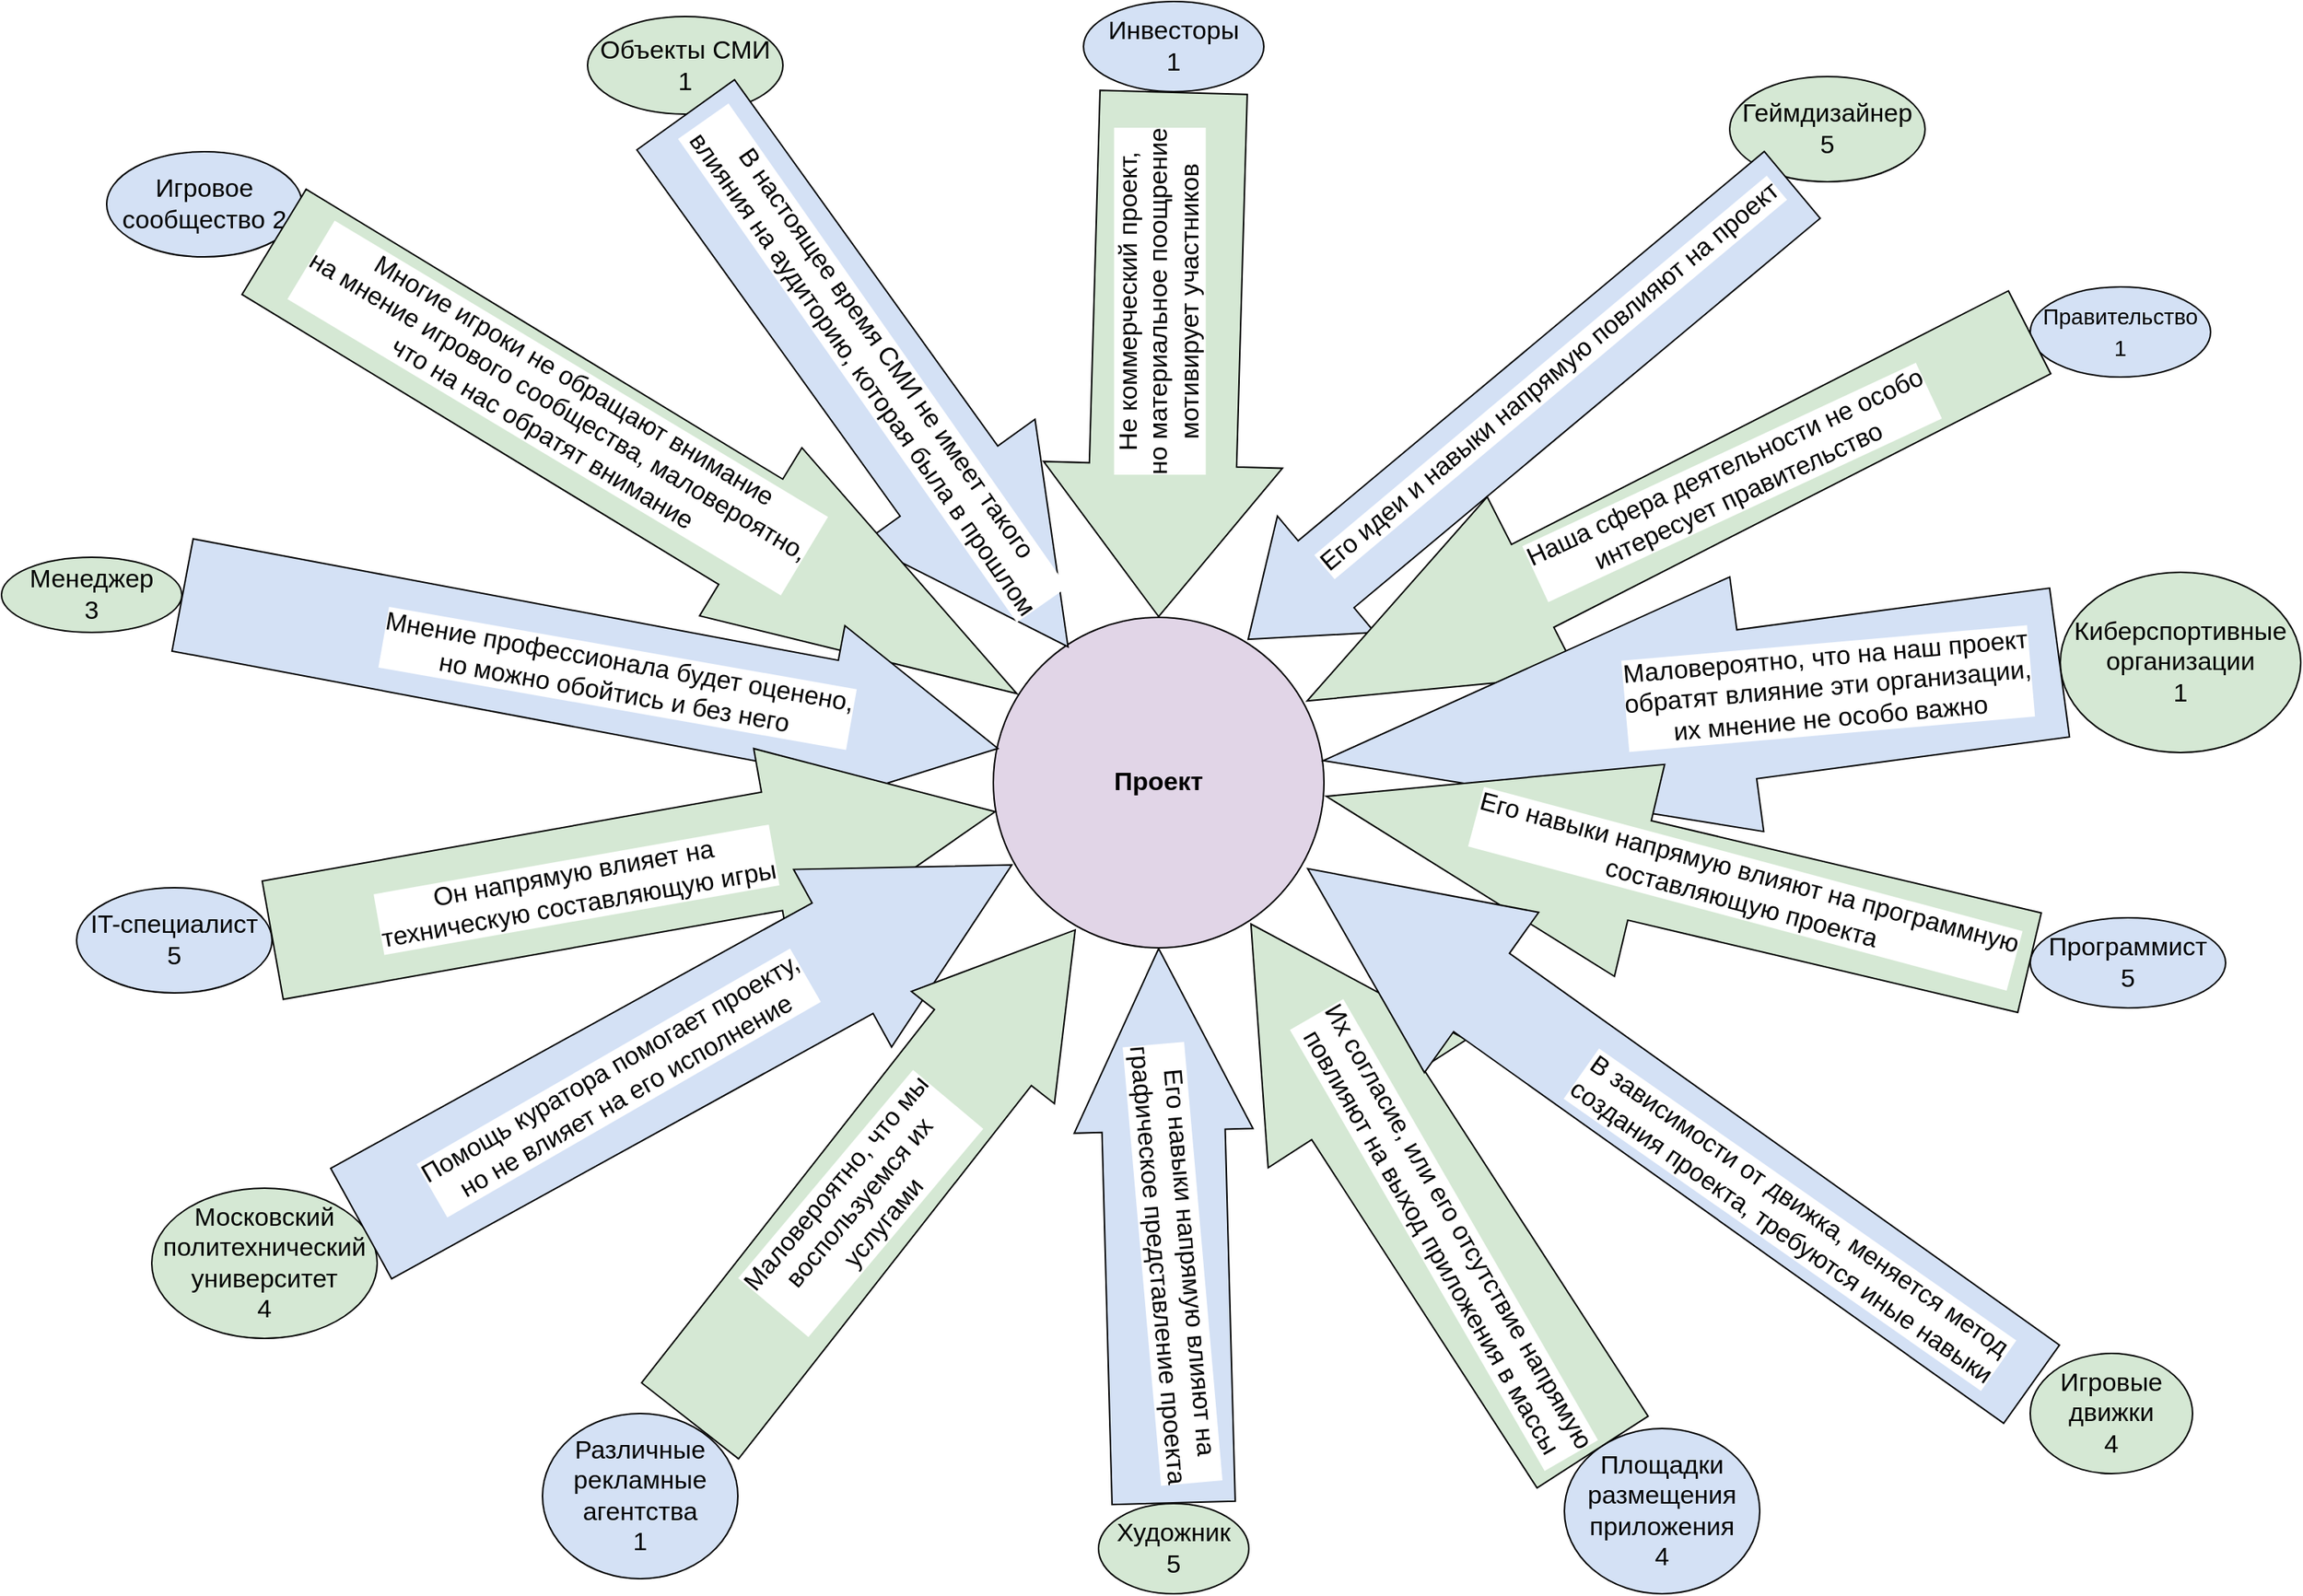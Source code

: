 <mxfile version="17.4.2" type="github">
  <diagram id="m_u9rteATcTUG4jmRk7B" name="Page-1">
    <mxGraphModel dx="2076" dy="1090" grid="1" gridSize="10" guides="1" tooltips="1" connect="1" arrows="1" fold="1" page="1" pageScale="1" pageWidth="827" pageHeight="1169" math="0" shadow="0">
      <root>
        <mxCell id="0" />
        <mxCell id="1" parent="0" />
        <mxCell id="BEEptthMynmagLsRVsFJ-2" value="&lt;b&gt;&lt;font style=&quot;font-size: 17px&quot;&gt;Проект&lt;/font&gt;&lt;/b&gt;" style="ellipse;whiteSpace=wrap;html=1;aspect=fixed;fillColor=#E1D5E7;" vertex="1" parent="1">
          <mxGeometry x="730" y="440" width="220" height="220" as="geometry" />
        </mxCell>
        <mxCell id="BEEptthMynmagLsRVsFJ-3" value="Объекты СМИ&lt;br&gt;1" style="ellipse;whiteSpace=wrap;html=1;fontSize=17;fillColor=#D5E8D4;" vertex="1" parent="1">
          <mxGeometry x="460" y="40" width="130" height="65" as="geometry" />
        </mxCell>
        <mxCell id="BEEptthMynmagLsRVsFJ-4" value="Киберспортивные организации&lt;br&gt;1" style="ellipse;whiteSpace=wrap;html=1;fontSize=17;fillColor=#D5E8D4;" vertex="1" parent="1">
          <mxGeometry x="1440" y="410" width="160" height="120" as="geometry" />
        </mxCell>
        <mxCell id="BEEptthMynmagLsRVsFJ-5" value="&lt;span id=&quot;docs-internal-guid-2a81eaed-7fff-c1bf-e08b-2f107ec05b14&quot;&gt;&lt;span style=&quot;font-size: 11pt ; font-family: &amp;#34;arial&amp;#34; ; background-color: transparent ; vertical-align: baseline&quot;&gt;Правительство&lt;br&gt;1&lt;br&gt;&lt;/span&gt;&lt;/span&gt;" style="ellipse;whiteSpace=wrap;html=1;fontSize=17;fillColor=#D4E1F5;" vertex="1" parent="1">
          <mxGeometry x="1420" y="220" width="120" height="60" as="geometry" />
        </mxCell>
        <mxCell id="BEEptthMynmagLsRVsFJ-6" value="Игровое сообщество 2" style="ellipse;whiteSpace=wrap;html=1;fontSize=17;fillColor=#D4E1F5;" vertex="1" parent="1">
          <mxGeometry x="140" y="130" width="130" height="70" as="geometry" />
        </mxCell>
        <mxCell id="BEEptthMynmagLsRVsFJ-8" value="Геймдизайнер&lt;br&gt;5" style="ellipse;whiteSpace=wrap;html=1;fontSize=17;fillColor=#D5E8D4;" vertex="1" parent="1">
          <mxGeometry x="1220" y="80" width="130" height="70" as="geometry" />
        </mxCell>
        <mxCell id="BEEptthMynmagLsRVsFJ-9" value="Программист&lt;br&gt;5" style="ellipse;whiteSpace=wrap;html=1;fontSize=17;fillColor=#D4E1F5;" vertex="1" parent="1">
          <mxGeometry x="1420" y="640" width="130" height="60" as="geometry" />
        </mxCell>
        <mxCell id="BEEptthMynmagLsRVsFJ-10" value="Художник&lt;br&gt;5" style="ellipse;whiteSpace=wrap;html=1;fontSize=17;fillColor=#D5E8D4;" vertex="1" parent="1">
          <mxGeometry x="800" y="1030" width="100" height="60" as="geometry" />
        </mxCell>
        <mxCell id="BEEptthMynmagLsRVsFJ-11" value="IT-специалист&lt;br&gt;5" style="ellipse;whiteSpace=wrap;html=1;fontSize=17;fillColor=#D4E1F5;" vertex="1" parent="1">
          <mxGeometry x="120" y="620" width="130" height="70" as="geometry" />
        </mxCell>
        <mxCell id="BEEptthMynmagLsRVsFJ-12" value="Менеджер&lt;br&gt;3" style="ellipse;whiteSpace=wrap;html=1;fontSize=17;fillColor=#D5E8D4;" vertex="1" parent="1">
          <mxGeometry x="70" y="400" width="120" height="50" as="geometry" />
        </mxCell>
        <mxCell id="BEEptthMynmagLsRVsFJ-14" value="Московский политехнический университет&lt;br&gt;4" style="ellipse;whiteSpace=wrap;html=1;fontSize=17;fillColor=#D5E8D4;" vertex="1" parent="1">
          <mxGeometry x="170" y="820" width="150" height="100" as="geometry" />
        </mxCell>
        <mxCell id="BEEptthMynmagLsRVsFJ-15" value="Площадки размещения приложения&lt;br&gt;4" style="ellipse;whiteSpace=wrap;html=1;fontSize=17;fillColor=#D4E1F5;" vertex="1" parent="1">
          <mxGeometry x="1110" y="980" width="130" height="110" as="geometry" />
        </mxCell>
        <mxCell id="BEEptthMynmagLsRVsFJ-16" value="Игровые движки&lt;br&gt;4" style="ellipse;whiteSpace=wrap;html=1;fontSize=17;fillColor=#D5E8D4;" vertex="1" parent="1">
          <mxGeometry x="1420" y="930" width="108" height="80" as="geometry" />
        </mxCell>
        <mxCell id="BEEptthMynmagLsRVsFJ-17" value="Инвесторы&lt;br&gt;1" style="ellipse;whiteSpace=wrap;html=1;fontSize=17;fillColor=#D4E1F5;" vertex="1" parent="1">
          <mxGeometry x="790" y="30" width="120" height="60" as="geometry" />
        </mxCell>
        <mxCell id="BEEptthMynmagLsRVsFJ-18" value="Различные рекламные агентства&lt;br&gt;1" style="ellipse;whiteSpace=wrap;html=1;fontSize=17;fillColor=#D4E1F5;" vertex="1" parent="1">
          <mxGeometry x="430" y="970" width="130" height="110" as="geometry" />
        </mxCell>
        <mxCell id="BEEptthMynmagLsRVsFJ-19" value="" style="shape=flexArrow;endArrow=classic;html=1;rounded=0;fontSize=17;exitX=0.5;exitY=1;exitDx=0;exitDy=0;endWidth=60;endSize=33.36;width=98;entryX=0.5;entryY=0;entryDx=0;entryDy=0;fillColor=#D5E8D4;" edge="1" parent="1" source="BEEptthMynmagLsRVsFJ-17" target="BEEptthMynmagLsRVsFJ-2">
          <mxGeometry width="50" height="50" relative="1" as="geometry">
            <mxPoint x="820" y="375" as="sourcePoint" />
            <mxPoint x="810" y="440" as="targetPoint" />
          </mxGeometry>
        </mxCell>
        <mxCell id="BEEptthMynmagLsRVsFJ-41" value="Не коммерческий проект,&lt;br&gt;но материальное поощрение&lt;br&gt;мотивирует участников" style="edgeLabel;html=1;align=center;verticalAlign=middle;resizable=0;points=[];fontSize=17;rotation=-90;" vertex="1" connectable="0" parent="BEEptthMynmagLsRVsFJ-19">
          <mxGeometry x="0.213" y="-11" relative="1" as="geometry">
            <mxPoint x="7" y="-72" as="offset" />
          </mxGeometry>
        </mxCell>
        <mxCell id="BEEptthMynmagLsRVsFJ-20" value="" style="shape=flexArrow;endArrow=classic;html=1;rounded=0;fontSize=17;exitX=0.5;exitY=1;exitDx=0;exitDy=0;endWidth=60;endSize=44.94;width=80;fillColor=#D4E1F5;" edge="1" parent="1" source="BEEptthMynmagLsRVsFJ-3">
          <mxGeometry width="50" height="50" relative="1" as="geometry">
            <mxPoint x="710" y="440" as="sourcePoint" />
            <mxPoint x="780" y="460" as="targetPoint" />
          </mxGeometry>
        </mxCell>
        <mxCell id="BEEptthMynmagLsRVsFJ-42" value="В настоящее время СМИ не имеет такого&lt;br&gt;&amp;nbsp;влияния на аудиторию, которая была в прошлом" style="edgeLabel;html=1;align=center;verticalAlign=middle;resizable=0;points=[];fontSize=17;rotation=55;" vertex="1" connectable="0" parent="BEEptthMynmagLsRVsFJ-20">
          <mxGeometry x="-0.141" y="-14" relative="1" as="geometry">
            <mxPoint x="27" y="4" as="offset" />
          </mxGeometry>
        </mxCell>
        <mxCell id="BEEptthMynmagLsRVsFJ-21" value="" style="shape=flexArrow;endArrow=classic;html=1;rounded=0;fontSize=17;exitX=1;exitY=1;exitDx=0;exitDy=0;entryX=0.073;entryY=0.232;entryDx=0;entryDy=0;entryPerimeter=0;endWidth=48;endSize=68.76;width=82;fillColor=#D5E8D4;" edge="1" parent="1" source="BEEptthMynmagLsRVsFJ-6" target="BEEptthMynmagLsRVsFJ-2">
          <mxGeometry width="50" height="50" relative="1" as="geometry">
            <mxPoint x="810" y="580" as="sourcePoint" />
            <mxPoint x="700" y="500" as="targetPoint" />
          </mxGeometry>
        </mxCell>
        <mxCell id="BEEptthMynmagLsRVsFJ-43" value="Многие игроки не обращают внимание&lt;br&gt;на мнение игрового сообщества, маловероятно,&lt;br&gt;что на нас обратят внимание" style="edgeLabel;html=1;align=center;verticalAlign=middle;resizable=0;points=[];fontSize=17;rotation=31;" vertex="1" connectable="0" parent="BEEptthMynmagLsRVsFJ-21">
          <mxGeometry x="-0.472" y="-5" relative="1" as="geometry">
            <mxPoint x="61" y="26" as="offset" />
          </mxGeometry>
        </mxCell>
        <mxCell id="BEEptthMynmagLsRVsFJ-22" value="" style="shape=flexArrow;endArrow=classic;html=1;rounded=0;fontSize=17;exitX=1;exitY=0.5;exitDx=0;exitDy=0;entryX=0.016;entryY=0.397;entryDx=0;entryDy=0;entryPerimeter=0;endWidth=46;endSize=38.06;width=76;fillColor=#D4E1F5;" edge="1" parent="1" source="BEEptthMynmagLsRVsFJ-12" target="BEEptthMynmagLsRVsFJ-2">
          <mxGeometry width="50" height="50" relative="1" as="geometry">
            <mxPoint x="810" y="580" as="sourcePoint" />
            <mxPoint x="740" y="540" as="targetPoint" />
          </mxGeometry>
        </mxCell>
        <mxCell id="BEEptthMynmagLsRVsFJ-44" value="Мнение профессионала будет оценено,&lt;br&gt;но можно обойтись и без него" style="edgeLabel;html=1;align=center;verticalAlign=middle;resizable=0;points=[];fontSize=17;rotation=10;" vertex="1" connectable="0" parent="BEEptthMynmagLsRVsFJ-22">
          <mxGeometry x="0.21" y="7" relative="1" as="geometry">
            <mxPoint x="-41" as="offset" />
          </mxGeometry>
        </mxCell>
        <mxCell id="BEEptthMynmagLsRVsFJ-23" value="" style="shape=flexArrow;endArrow=classic;html=1;rounded=0;fontSize=17;exitX=1;exitY=0.5;exitDx=0;exitDy=0;endWidth=58;endSize=49.94;width=80;fillColor=#D5E8D4;" edge="1" parent="1" source="BEEptthMynmagLsRVsFJ-11" target="BEEptthMynmagLsRVsFJ-2">
          <mxGeometry width="50" height="50" relative="1" as="geometry">
            <mxPoint x="810" y="580" as="sourcePoint" />
            <mxPoint x="860" y="530" as="targetPoint" />
          </mxGeometry>
        </mxCell>
        <mxCell id="BEEptthMynmagLsRVsFJ-45" value="Он напрямую влияет на&lt;br&gt;техническую составляющую игры" style="edgeLabel;html=1;align=center;verticalAlign=middle;resizable=0;points=[];fontSize=17;rotation=-10;" vertex="1" connectable="0" parent="BEEptthMynmagLsRVsFJ-23">
          <mxGeometry x="-0.171" y="-8" relative="1" as="geometry">
            <mxPoint y="-7" as="offset" />
          </mxGeometry>
        </mxCell>
        <mxCell id="BEEptthMynmagLsRVsFJ-24" value="" style="shape=flexArrow;endArrow=classic;html=1;rounded=0;fontSize=17;exitX=0.926;exitY=0.238;exitDx=0;exitDy=0;exitPerimeter=0;entryX=0.058;entryY=0.748;entryDx=0;entryDy=0;entryPerimeter=0;endWidth=50;endSize=42.54;width=84;fillColor=#D4E1F5;" edge="1" parent="1" source="BEEptthMynmagLsRVsFJ-14" target="BEEptthMynmagLsRVsFJ-2">
          <mxGeometry width="50" height="50" relative="1" as="geometry">
            <mxPoint x="810" y="580" as="sourcePoint" />
            <mxPoint x="860" y="530" as="targetPoint" />
          </mxGeometry>
        </mxCell>
        <mxCell id="BEEptthMynmagLsRVsFJ-46" value="Помощь куратора помогает проекту,&lt;br&gt;но не влияет на его исполнение" style="edgeLabel;html=1;align=center;verticalAlign=middle;resizable=0;points=[];fontSize=17;rotation=-30;" vertex="1" connectable="0" parent="BEEptthMynmagLsRVsFJ-24">
          <mxGeometry x="-0.275" y="-19" relative="1" as="geometry">
            <mxPoint x="4" y="-24" as="offset" />
          </mxGeometry>
        </mxCell>
        <mxCell id="BEEptthMynmagLsRVsFJ-25" value="" style="shape=flexArrow;endArrow=classic;html=1;rounded=0;fontSize=17;exitX=0.753;exitY=0.048;exitDx=0;exitDy=0;exitPerimeter=0;entryX=0.249;entryY=0.944;entryDx=0;entryDy=0;entryPerimeter=0;width=82;endSize=32.84;endWidth=38;fillColor=#D5E8D4;" edge="1" parent="1" source="BEEptthMynmagLsRVsFJ-18" target="BEEptthMynmagLsRVsFJ-2">
          <mxGeometry width="50" height="50" relative="1" as="geometry">
            <mxPoint x="810" y="580" as="sourcePoint" />
            <mxPoint x="860" y="530" as="targetPoint" />
          </mxGeometry>
        </mxCell>
        <mxCell id="BEEptthMynmagLsRVsFJ-47" value="Маловероятно, что мы&lt;br&gt;воспользуемся их&lt;br&gt;услугами" style="edgeLabel;html=1;align=center;verticalAlign=middle;resizable=0;points=[];fontSize=17;rotation=310;" vertex="1" connectable="0" parent="BEEptthMynmagLsRVsFJ-25">
          <mxGeometry x="-0.169" y="-8" relative="1" as="geometry">
            <mxPoint y="-14" as="offset" />
          </mxGeometry>
        </mxCell>
        <mxCell id="BEEptthMynmagLsRVsFJ-26" value="" style="shape=flexArrow;endArrow=classic;html=1;rounded=0;fontSize=17;exitX=0.5;exitY=0;exitDx=0;exitDy=0;entryX=0.5;entryY=1;entryDx=0;entryDy=0;endWidth=36;endSize=40.12;width=82;fillColor=#D4E1F5;" edge="1" parent="1" source="BEEptthMynmagLsRVsFJ-10" target="BEEptthMynmagLsRVsFJ-2">
          <mxGeometry width="50" height="50" relative="1" as="geometry">
            <mxPoint x="810" y="580" as="sourcePoint" />
            <mxPoint x="860" y="530" as="targetPoint" />
          </mxGeometry>
        </mxCell>
        <mxCell id="BEEptthMynmagLsRVsFJ-48" value="Его навыки напрямую влияют на&lt;br&gt;графическое представление проекта" style="edgeLabel;html=1;align=center;verticalAlign=middle;resizable=0;points=[];fontSize=17;rotation=85;" vertex="1" connectable="0" parent="BEEptthMynmagLsRVsFJ-26">
          <mxGeometry x="-0.138" y="-19" relative="1" as="geometry">
            <mxPoint x="-15" as="offset" />
          </mxGeometry>
        </mxCell>
        <mxCell id="BEEptthMynmagLsRVsFJ-27" value="" style="shape=flexArrow;endArrow=classic;html=1;rounded=0;fontSize=17;exitX=0;exitY=0;exitDx=0;exitDy=0;entryX=0.778;entryY=0.926;entryDx=0;entryDy=0;endWidth=68;endSize=47.16;width=88;fillColor=#D5E8D4;entryPerimeter=0;" edge="1" parent="1" source="BEEptthMynmagLsRVsFJ-15" target="BEEptthMynmagLsRVsFJ-2">
          <mxGeometry width="50" height="50" relative="1" as="geometry">
            <mxPoint x="810" y="580" as="sourcePoint" />
            <mxPoint x="860" y="530" as="targetPoint" />
          </mxGeometry>
        </mxCell>
        <mxCell id="BEEptthMynmagLsRVsFJ-49" value="Их согласие, или его отсутствие напрямую&lt;br&gt;повлияют на выход приложения в массы" style="edgeLabel;html=1;align=center;verticalAlign=middle;resizable=0;points=[];fontSize=17;rotation=60;" vertex="1" connectable="0" parent="BEEptthMynmagLsRVsFJ-27">
          <mxGeometry x="-0.108" y="20" relative="1" as="geometry">
            <mxPoint x="19" as="offset" />
          </mxGeometry>
        </mxCell>
        <mxCell id="BEEptthMynmagLsRVsFJ-31" value="" style="shape=flexArrow;endArrow=classic;html=1;rounded=0;fontSize=17;exitX=0.323;exitY=1.025;exitDx=0;exitDy=0;exitPerimeter=0;entryX=0.769;entryY=0.068;entryDx=0;entryDy=0;entryPerimeter=0;endWidth=42;endSize=22.2;width=58;fillColor=#D4E1F5;" edge="1" parent="1" source="BEEptthMynmagLsRVsFJ-8" target="BEEptthMynmagLsRVsFJ-2">
          <mxGeometry width="50" height="50" relative="1" as="geometry">
            <mxPoint x="810" y="580" as="sourcePoint" />
            <mxPoint x="860" y="530" as="targetPoint" />
          </mxGeometry>
        </mxCell>
        <mxCell id="BEEptthMynmagLsRVsFJ-54" value="Его идеи и навыки напрямую повлияют на проект" style="edgeLabel;html=1;align=center;verticalAlign=middle;resizable=0;points=[];fontSize=17;rotation=-40;" vertex="1" connectable="0" parent="BEEptthMynmagLsRVsFJ-31">
          <mxGeometry x="-0.219" y="1" relative="1" as="geometry">
            <mxPoint x="-21" y="9" as="offset" />
          </mxGeometry>
        </mxCell>
        <mxCell id="BEEptthMynmagLsRVsFJ-32" value="" style="shape=flexArrow;endArrow=classic;html=1;rounded=0;fontSize=17;exitX=0;exitY=0.5;exitDx=0;exitDy=0;entryX=0.947;entryY=0.254;entryDx=0;entryDy=0;entryPerimeter=0;width=62;endSize=55.84;endWidth=70;fillColor=#D5E8D4;" edge="1" parent="1" source="BEEptthMynmagLsRVsFJ-5" target="BEEptthMynmagLsRVsFJ-2">
          <mxGeometry width="50" height="50" relative="1" as="geometry">
            <mxPoint x="810" y="580" as="sourcePoint" />
            <mxPoint x="860" y="530" as="targetPoint" />
          </mxGeometry>
        </mxCell>
        <mxCell id="BEEptthMynmagLsRVsFJ-53" value="Наша сфера деятельности не особо&lt;br&gt;интересует правительство" style="edgeLabel;html=1;align=center;verticalAlign=middle;resizable=0;points=[];fontSize=17;rotation=-25;" vertex="1" connectable="0" parent="BEEptthMynmagLsRVsFJ-32">
          <mxGeometry x="-0.357" y="1" relative="1" as="geometry">
            <mxPoint x="-45" y="20" as="offset" />
          </mxGeometry>
        </mxCell>
        <mxCell id="BEEptthMynmagLsRVsFJ-33" value="" style="shape=flexArrow;endArrow=classic;html=1;rounded=0;fontSize=17;exitX=0;exitY=0.5;exitDx=0;exitDy=0;width=100;endSize=94.44;endWidth=70;fillColor=#D4E1F5;" edge="1" parent="1" source="BEEptthMynmagLsRVsFJ-4" target="BEEptthMynmagLsRVsFJ-2">
          <mxGeometry width="50" height="50" relative="1" as="geometry">
            <mxPoint x="810" y="580" as="sourcePoint" />
            <mxPoint x="860" y="530" as="targetPoint" />
          </mxGeometry>
        </mxCell>
        <mxCell id="BEEptthMynmagLsRVsFJ-52" value="Маловероятно, что на наш проект&lt;br&gt;обратят влияние эти организации,&lt;br&gt;их мнение не особо важно" style="edgeLabel;html=1;align=center;verticalAlign=middle;resizable=0;points=[];fontSize=17;rotation=-5;" vertex="1" connectable="0" parent="BEEptthMynmagLsRVsFJ-33">
          <mxGeometry x="-0.333" y="-5" relative="1" as="geometry">
            <mxPoint x="9" as="offset" />
          </mxGeometry>
        </mxCell>
        <mxCell id="BEEptthMynmagLsRVsFJ-34" value="" style="shape=flexArrow;endArrow=classic;html=1;rounded=0;fontSize=17;exitX=0;exitY=0.5;exitDx=0;exitDy=0;entryX=1.005;entryY=0.541;entryDx=0;entryDy=0;entryPerimeter=0;endWidth=76;endSize=71.06;width=68;fillColor=#D5E8D4;" edge="1" parent="1" source="BEEptthMynmagLsRVsFJ-9" target="BEEptthMynmagLsRVsFJ-2">
          <mxGeometry width="50" height="50" relative="1" as="geometry">
            <mxPoint x="810" y="580" as="sourcePoint" />
            <mxPoint x="860" y="530" as="targetPoint" />
          </mxGeometry>
        </mxCell>
        <mxCell id="BEEptthMynmagLsRVsFJ-51" value="Его навыки напрямую влияют на программную&lt;br&gt;составляющую проекта" style="edgeLabel;html=1;align=center;verticalAlign=middle;resizable=0;points=[];fontSize=17;rotation=15;" vertex="1" connectable="0" parent="BEEptthMynmagLsRVsFJ-34">
          <mxGeometry x="-0.112" y="-8" relative="1" as="geometry">
            <mxPoint x="16" y="7" as="offset" />
          </mxGeometry>
        </mxCell>
        <mxCell id="BEEptthMynmagLsRVsFJ-35" value="" style="shape=flexArrow;endArrow=classic;html=1;rounded=0;fontSize=17;exitX=0.012;exitY=0.26;exitDx=0;exitDy=0;exitPerimeter=0;entryX=0.949;entryY=0.759;entryDx=0;entryDy=0;entryPerimeter=0;endWidth=66;endSize=47.02;width=64;fillColor=#D4E1F5;" edge="1" parent="1" source="BEEptthMynmagLsRVsFJ-16" target="BEEptthMynmagLsRVsFJ-2">
          <mxGeometry width="50" height="50" relative="1" as="geometry">
            <mxPoint x="810" y="580" as="sourcePoint" />
            <mxPoint x="860" y="530" as="targetPoint" />
          </mxGeometry>
        </mxCell>
        <mxCell id="BEEptthMynmagLsRVsFJ-50" value="В зависимости от движка, меняется метод&lt;br&gt;создания проекта, требуются иные навыки" style="edgeLabel;html=1;align=center;verticalAlign=middle;resizable=0;points=[];fontSize=17;rotation=35;" vertex="1" connectable="0" parent="BEEptthMynmagLsRVsFJ-35">
          <mxGeometry x="-0.354" y="10" relative="1" as="geometry">
            <mxPoint y="-8" as="offset" />
          </mxGeometry>
        </mxCell>
      </root>
    </mxGraphModel>
  </diagram>
</mxfile>
